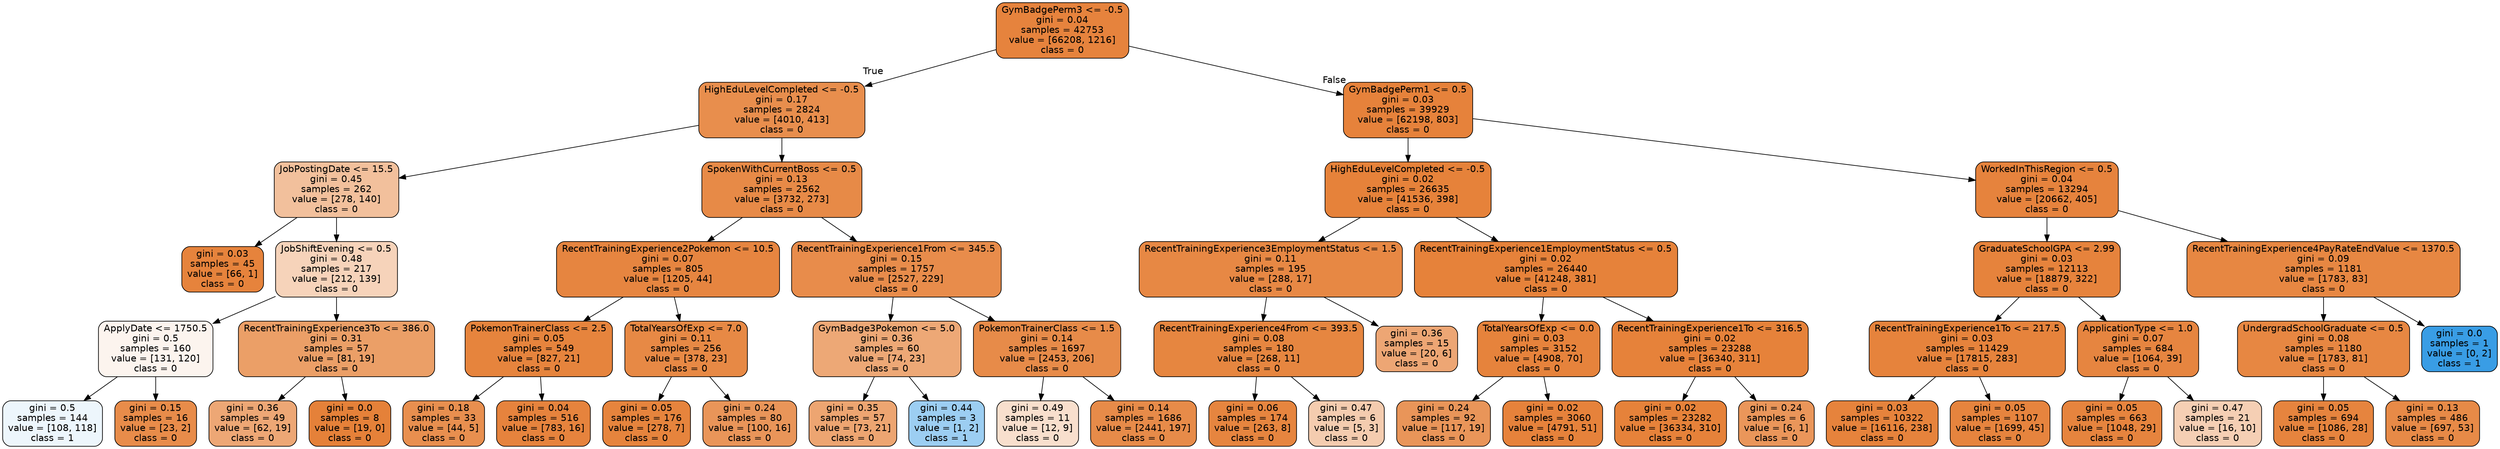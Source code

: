 digraph Tree {
node [shape=box, style="filled, rounded", color="black", fontname=helvetica] ;
edge [fontname=helvetica] ;
0 [label="GymBadgePerm3 <= -0.5\ngini = 0.04\nsamples = 42753\nvalue = [66208, 1216]\nclass = 0", fillcolor="#e58139fa"] ;
1 [label="HighEduLevelCompleted <= -0.5\ngini = 0.17\nsamples = 2824\nvalue = [4010, 413]\nclass = 0", fillcolor="#e58139e5"] ;
0 -> 1 [labeldistance=2.5, labelangle=45, headlabel="True"] ;
2 [label="JobPostingDate <= 15.5\ngini = 0.45\nsamples = 262\nvalue = [278, 140]\nclass = 0", fillcolor="#e581397f"] ;
1 -> 2 ;
3 [label="gini = 0.03\nsamples = 45\nvalue = [66, 1]\nclass = 0", fillcolor="#e58139fb"] ;
2 -> 3 ;
4 [label="JobShiftEvening <= 0.5\ngini = 0.48\nsamples = 217\nvalue = [212, 139]\nclass = 0", fillcolor="#e5813958"] ;
2 -> 4 ;
5 [label="ApplyDate <= 1750.5\ngini = 0.5\nsamples = 160\nvalue = [131, 120]\nclass = 0", fillcolor="#e5813915"] ;
4 -> 5 ;
6 [label="gini = 0.5\nsamples = 144\nvalue = [108, 118]\nclass = 1", fillcolor="#399de516"] ;
5 -> 6 ;
7 [label="gini = 0.15\nsamples = 16\nvalue = [23, 2]\nclass = 0", fillcolor="#e58139e9"] ;
5 -> 7 ;
8 [label="RecentTrainingExperience3To <= 386.0\ngini = 0.31\nsamples = 57\nvalue = [81, 19]\nclass = 0", fillcolor="#e58139c3"] ;
4 -> 8 ;
9 [label="gini = 0.36\nsamples = 49\nvalue = [62, 19]\nclass = 0", fillcolor="#e58139b1"] ;
8 -> 9 ;
10 [label="gini = 0.0\nsamples = 8\nvalue = [19, 0]\nclass = 0", fillcolor="#e58139ff"] ;
8 -> 10 ;
11 [label="SpokenWithCurrentBoss <= 0.5\ngini = 0.13\nsamples = 2562\nvalue = [3732, 273]\nclass = 0", fillcolor="#e58139ec"] ;
1 -> 11 ;
12 [label="RecentTrainingExperience2Pokemon <= 10.5\ngini = 0.07\nsamples = 805\nvalue = [1205, 44]\nclass = 0", fillcolor="#e58139f6"] ;
11 -> 12 ;
13 [label="PokemonTrainerClass <= 2.5\ngini = 0.05\nsamples = 549\nvalue = [827, 21]\nclass = 0", fillcolor="#e58139f9"] ;
12 -> 13 ;
14 [label="gini = 0.18\nsamples = 33\nvalue = [44, 5]\nclass = 0", fillcolor="#e58139e2"] ;
13 -> 14 ;
15 [label="gini = 0.04\nsamples = 516\nvalue = [783, 16]\nclass = 0", fillcolor="#e58139fa"] ;
13 -> 15 ;
16 [label="TotalYearsOfExp <= 7.0\ngini = 0.11\nsamples = 256\nvalue = [378, 23]\nclass = 0", fillcolor="#e58139ef"] ;
12 -> 16 ;
17 [label="gini = 0.05\nsamples = 176\nvalue = [278, 7]\nclass = 0", fillcolor="#e58139f9"] ;
16 -> 17 ;
18 [label="gini = 0.24\nsamples = 80\nvalue = [100, 16]\nclass = 0", fillcolor="#e58139d6"] ;
16 -> 18 ;
19 [label="RecentTrainingExperience1From <= 345.5\ngini = 0.15\nsamples = 1757\nvalue = [2527, 229]\nclass = 0", fillcolor="#e58139e8"] ;
11 -> 19 ;
20 [label="GymBadge3Pokemon <= 5.0\ngini = 0.36\nsamples = 60\nvalue = [74, 23]\nclass = 0", fillcolor="#e58139b0"] ;
19 -> 20 ;
21 [label="gini = 0.35\nsamples = 57\nvalue = [73, 21]\nclass = 0", fillcolor="#e58139b6"] ;
20 -> 21 ;
22 [label="gini = 0.44\nsamples = 3\nvalue = [1, 2]\nclass = 1", fillcolor="#399de57f"] ;
20 -> 22 ;
23 [label="PokemonTrainerClass <= 1.5\ngini = 0.14\nsamples = 1697\nvalue = [2453, 206]\nclass = 0", fillcolor="#e58139ea"] ;
19 -> 23 ;
24 [label="gini = 0.49\nsamples = 11\nvalue = [12, 9]\nclass = 0", fillcolor="#e5813940"] ;
23 -> 24 ;
25 [label="gini = 0.14\nsamples = 1686\nvalue = [2441, 197]\nclass = 0", fillcolor="#e58139ea"] ;
23 -> 25 ;
26 [label="GymBadgePerm1 <= 0.5\ngini = 0.03\nsamples = 39929\nvalue = [62198, 803]\nclass = 0", fillcolor="#e58139fc"] ;
0 -> 26 [labeldistance=2.5, labelangle=-45, headlabel="False"] ;
27 [label="HighEduLevelCompleted <= -0.5\ngini = 0.02\nsamples = 26635\nvalue = [41536, 398]\nclass = 0", fillcolor="#e58139fd"] ;
26 -> 27 ;
28 [label="RecentTrainingExperience3EmploymentStatus <= 1.5\ngini = 0.11\nsamples = 195\nvalue = [288, 17]\nclass = 0", fillcolor="#e58139f0"] ;
27 -> 28 ;
29 [label="RecentTrainingExperience4From <= 393.5\ngini = 0.08\nsamples = 180\nvalue = [268, 11]\nclass = 0", fillcolor="#e58139f5"] ;
28 -> 29 ;
30 [label="gini = 0.06\nsamples = 174\nvalue = [263, 8]\nclass = 0", fillcolor="#e58139f7"] ;
29 -> 30 ;
31 [label="gini = 0.47\nsamples = 6\nvalue = [5, 3]\nclass = 0", fillcolor="#e5813966"] ;
29 -> 31 ;
32 [label="gini = 0.36\nsamples = 15\nvalue = [20, 6]\nclass = 0", fillcolor="#e58139b3"] ;
28 -> 32 ;
33 [label="RecentTrainingExperience1EmploymentStatus <= 0.5\ngini = 0.02\nsamples = 26440\nvalue = [41248, 381]\nclass = 0", fillcolor="#e58139fd"] ;
27 -> 33 ;
34 [label="TotalYearsOfExp <= 0.0\ngini = 0.03\nsamples = 3152\nvalue = [4908, 70]\nclass = 0", fillcolor="#e58139fb"] ;
33 -> 34 ;
35 [label="gini = 0.24\nsamples = 92\nvalue = [117, 19]\nclass = 0", fillcolor="#e58139d6"] ;
34 -> 35 ;
36 [label="gini = 0.02\nsamples = 3060\nvalue = [4791, 51]\nclass = 0", fillcolor="#e58139fc"] ;
34 -> 36 ;
37 [label="RecentTrainingExperience1To <= 316.5\ngini = 0.02\nsamples = 23288\nvalue = [36340, 311]\nclass = 0", fillcolor="#e58139fd"] ;
33 -> 37 ;
38 [label="gini = 0.02\nsamples = 23282\nvalue = [36334, 310]\nclass = 0", fillcolor="#e58139fd"] ;
37 -> 38 ;
39 [label="gini = 0.24\nsamples = 6\nvalue = [6, 1]\nclass = 0", fillcolor="#e58139d4"] ;
37 -> 39 ;
40 [label="WorkedInThisRegion <= 0.5\ngini = 0.04\nsamples = 13294\nvalue = [20662, 405]\nclass = 0", fillcolor="#e58139fa"] ;
26 -> 40 ;
41 [label="GraduateSchoolGPA <= 2.99\ngini = 0.03\nsamples = 12113\nvalue = [18879, 322]\nclass = 0", fillcolor="#e58139fb"] ;
40 -> 41 ;
42 [label="RecentTrainingExperience1To <= 217.5\ngini = 0.03\nsamples = 11429\nvalue = [17815, 283]\nclass = 0", fillcolor="#e58139fb"] ;
41 -> 42 ;
43 [label="gini = 0.03\nsamples = 10322\nvalue = [16116, 238]\nclass = 0", fillcolor="#e58139fb"] ;
42 -> 43 ;
44 [label="gini = 0.05\nsamples = 1107\nvalue = [1699, 45]\nclass = 0", fillcolor="#e58139f8"] ;
42 -> 44 ;
45 [label="ApplicationType <= 1.0\ngini = 0.07\nsamples = 684\nvalue = [1064, 39]\nclass = 0", fillcolor="#e58139f6"] ;
41 -> 45 ;
46 [label="gini = 0.05\nsamples = 663\nvalue = [1048, 29]\nclass = 0", fillcolor="#e58139f8"] ;
45 -> 46 ;
47 [label="gini = 0.47\nsamples = 21\nvalue = [16, 10]\nclass = 0", fillcolor="#e5813960"] ;
45 -> 47 ;
48 [label="RecentTrainingExperience4PayRateEndValue <= 1370.5\ngini = 0.09\nsamples = 1181\nvalue = [1783, 83]\nclass = 0", fillcolor="#e58139f3"] ;
40 -> 48 ;
49 [label="UndergradSchoolGraduate <= 0.5\ngini = 0.08\nsamples = 1180\nvalue = [1783, 81]\nclass = 0", fillcolor="#e58139f3"] ;
48 -> 49 ;
50 [label="gini = 0.05\nsamples = 694\nvalue = [1086, 28]\nclass = 0", fillcolor="#e58139f8"] ;
49 -> 50 ;
51 [label="gini = 0.13\nsamples = 486\nvalue = [697, 53]\nclass = 0", fillcolor="#e58139ec"] ;
49 -> 51 ;
52 [label="gini = 0.0\nsamples = 1\nvalue = [0, 2]\nclass = 1", fillcolor="#399de5ff"] ;
48 -> 52 ;
}